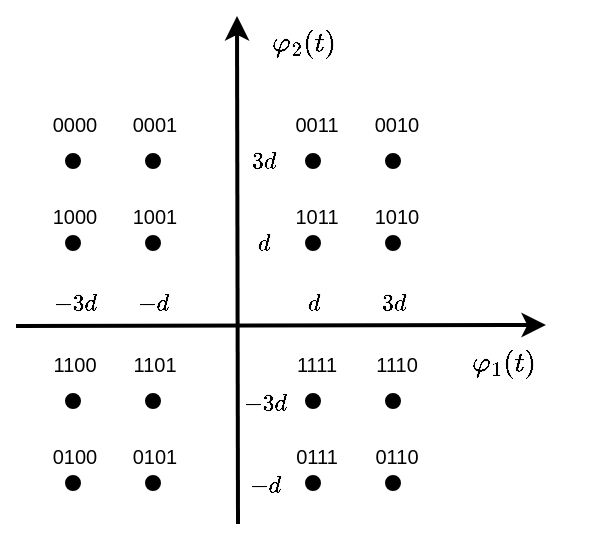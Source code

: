<mxfile version="13.10.5" type="device"><diagram id="k_6-4C7QAtvG70ig7Pty" name="Page-1"><mxGraphModel dx="1044" dy="636" grid="1" gridSize="10" guides="1" tooltips="1" connect="1" arrows="1" fold="1" page="1" pageScale="1" pageWidth="827" pageHeight="1169" math="1" shadow="0"><root><mxCell id="0"/><mxCell id="1" parent="0"/><mxCell id="JoFUoDB1BWAEfW-n1WgW-3" value="" style="endArrow=classic;html=1;entryX=1;entryY=0.5;entryDx=0;entryDy=0;strokeWidth=2;" edge="1" parent="1"><mxGeometry width="50" height="50" relative="1" as="geometry"><mxPoint x="290" y="361" as="sourcePoint"/><mxPoint x="555" y="360.5" as="targetPoint"/></mxGeometry></mxCell><mxCell id="JoFUoDB1BWAEfW-n1WgW-5" value="" style="endArrow=classic;html=1;entryX=0.5;entryY=0;entryDx=0;entryDy=0;strokeWidth=2;" edge="1" parent="1"><mxGeometry width="50" height="50" relative="1" as="geometry"><mxPoint x="401" y="460" as="sourcePoint"/><mxPoint x="400.5" y="206" as="targetPoint"/></mxGeometry></mxCell><mxCell id="JoFUoDB1BWAEfW-n1WgW-8" value="" style="ellipse;whiteSpace=wrap;html=1;aspect=fixed;fillColor=#000000;" vertex="1" parent="1"><mxGeometry x="435" y="316" width="7" height="7" as="geometry"/></mxCell><mxCell id="JoFUoDB1BWAEfW-n1WgW-9" value="" style="ellipse;whiteSpace=wrap;html=1;aspect=fixed;fillColor=#000000;" vertex="1" parent="1"><mxGeometry x="435" y="275" width="7" height="7" as="geometry"/></mxCell><mxCell id="JoFUoDB1BWAEfW-n1WgW-10" value="" style="ellipse;whiteSpace=wrap;html=1;aspect=fixed;fillColor=#000000;" vertex="1" parent="1"><mxGeometry x="475" y="275" width="7" height="7" as="geometry"/></mxCell><mxCell id="JoFUoDB1BWAEfW-n1WgW-11" value="" style="ellipse;whiteSpace=wrap;html=1;aspect=fixed;fillColor=#000000;" vertex="1" parent="1"><mxGeometry x="475" y="316" width="7" height="7" as="geometry"/></mxCell><mxCell id="JoFUoDB1BWAEfW-n1WgW-12" value="" style="ellipse;whiteSpace=wrap;html=1;aspect=fixed;fillColor=#000000;" vertex="1" parent="1"><mxGeometry x="355" y="275" width="7" height="7" as="geometry"/></mxCell><mxCell id="JoFUoDB1BWAEfW-n1WgW-13" value="" style="ellipse;whiteSpace=wrap;html=1;aspect=fixed;fillColor=#000000;" vertex="1" parent="1"><mxGeometry x="355" y="316" width="7" height="7" as="geometry"/></mxCell><mxCell id="JoFUoDB1BWAEfW-n1WgW-14" value="" style="ellipse;whiteSpace=wrap;html=1;aspect=fixed;fillColor=#000000;" vertex="1" parent="1"><mxGeometry x="315" y="316" width="7" height="7" as="geometry"/></mxCell><mxCell id="JoFUoDB1BWAEfW-n1WgW-15" value="" style="ellipse;whiteSpace=wrap;html=1;aspect=fixed;fillColor=#000000;" vertex="1" parent="1"><mxGeometry x="315" y="275" width="7" height="7" as="geometry"/></mxCell><mxCell id="JoFUoDB1BWAEfW-n1WgW-16" value="" style="ellipse;whiteSpace=wrap;html=1;aspect=fixed;fillColor=#000000;" vertex="1" parent="1"><mxGeometry x="355" y="395" width="7" height="7" as="geometry"/></mxCell><mxCell id="JoFUoDB1BWAEfW-n1WgW-17" value="" style="ellipse;whiteSpace=wrap;html=1;aspect=fixed;fillColor=#000000;" vertex="1" parent="1"><mxGeometry x="355" y="436" width="7" height="7" as="geometry"/></mxCell><mxCell id="JoFUoDB1BWAEfW-n1WgW-18" value="" style="ellipse;whiteSpace=wrap;html=1;aspect=fixed;fillColor=#000000;" vertex="1" parent="1"><mxGeometry x="315" y="436" width="7" height="7" as="geometry"/></mxCell><mxCell id="JoFUoDB1BWAEfW-n1WgW-19" value="" style="ellipse;whiteSpace=wrap;html=1;aspect=fixed;fillColor=#000000;" vertex="1" parent="1"><mxGeometry x="315" y="395" width="7" height="7" as="geometry"/></mxCell><mxCell id="JoFUoDB1BWAEfW-n1WgW-20" value="" style="ellipse;whiteSpace=wrap;html=1;aspect=fixed;fillColor=#000000;" vertex="1" parent="1"><mxGeometry x="435" y="395" width="7" height="7" as="geometry"/></mxCell><mxCell id="JoFUoDB1BWAEfW-n1WgW-21" value="" style="ellipse;whiteSpace=wrap;html=1;aspect=fixed;fillColor=#000000;" vertex="1" parent="1"><mxGeometry x="475" y="395" width="7" height="7" as="geometry"/></mxCell><mxCell id="JoFUoDB1BWAEfW-n1WgW-22" value="" style="ellipse;whiteSpace=wrap;html=1;aspect=fixed;fillColor=#000000;" vertex="1" parent="1"><mxGeometry x="475" y="436" width="7" height="7" as="geometry"/></mxCell><mxCell id="JoFUoDB1BWAEfW-n1WgW-23" value="" style="ellipse;whiteSpace=wrap;html=1;aspect=fixed;fillColor=#000000;" vertex="1" parent="1"><mxGeometry x="435" y="436" width="7" height="7" as="geometry"/></mxCell><mxCell id="JoFUoDB1BWAEfW-n1WgW-24" value="$$\varphi_{1}(t)$$" style="text;html=1;align=center;verticalAlign=middle;resizable=1;points=[];autosize=1;" vertex="1" parent="1"><mxGeometry x="500" y="370" width="65" height="20" as="geometry"/></mxCell><mxCell id="JoFUoDB1BWAEfW-n1WgW-25" value="$$\varphi_{2}(t)$$" style="text;html=1;align=center;verticalAlign=middle;resizable=1;points=[];autosize=1;" vertex="1" parent="1"><mxGeometry x="378" y="210" width="110" height="20" as="geometry"/></mxCell><mxCell id="JoFUoDB1BWAEfW-n1WgW-26" value="0000" style="text;html=1;align=center;verticalAlign=middle;resizable=0;points=[];autosize=1;fontSize=10;" vertex="1" parent="1"><mxGeometry x="298.5" y="250" width="40" height="20" as="geometry"/></mxCell><mxCell id="JoFUoDB1BWAEfW-n1WgW-28" value="0001" style="text;html=1;align=center;verticalAlign=middle;resizable=0;points=[];autosize=1;fontSize=10;" vertex="1" parent="1"><mxGeometry x="338.5" y="250" width="40" height="20" as="geometry"/></mxCell><mxCell id="JoFUoDB1BWAEfW-n1WgW-29" value="1000" style="text;html=1;align=center;verticalAlign=middle;resizable=0;points=[];autosize=1;fontSize=10;" vertex="1" parent="1"><mxGeometry x="298.5" y="296" width="40" height="20" as="geometry"/></mxCell><mxCell id="JoFUoDB1BWAEfW-n1WgW-30" value="1001" style="text;html=1;align=center;verticalAlign=middle;resizable=0;points=[];autosize=1;fontSize=10;" vertex="1" parent="1"><mxGeometry x="338.5" y="296" width="40" height="20" as="geometry"/></mxCell><mxCell id="JoFUoDB1BWAEfW-n1WgW-31" value="0010" style="text;html=1;align=center;verticalAlign=middle;resizable=0;points=[];autosize=1;fontSize=10;" vertex="1" parent="1"><mxGeometry x="460" y="250" width="40" height="20" as="geometry"/></mxCell><mxCell id="JoFUoDB1BWAEfW-n1WgW-32" value="0011" style="text;html=1;align=center;verticalAlign=middle;resizable=0;points=[];autosize=1;fontSize=10;" vertex="1" parent="1"><mxGeometry x="420" y="250" width="40" height="20" as="geometry"/></mxCell><mxCell id="JoFUoDB1BWAEfW-n1WgW-33" value="1011" style="text;html=1;align=center;verticalAlign=middle;resizable=0;points=[];autosize=1;fontSize=10;" vertex="1" parent="1"><mxGeometry x="420" y="296" width="40" height="20" as="geometry"/></mxCell><mxCell id="JoFUoDB1BWAEfW-n1WgW-34" value="1010" style="text;html=1;align=center;verticalAlign=middle;resizable=0;points=[];autosize=1;fontSize=10;" vertex="1" parent="1"><mxGeometry x="460" y="296" width="40" height="20" as="geometry"/></mxCell><mxCell id="JoFUoDB1BWAEfW-n1WgW-35" value="0110" style="text;html=1;align=center;verticalAlign=middle;resizable=0;points=[];autosize=1;fontSize=10;" vertex="1" parent="1"><mxGeometry x="460" y="416" width="40" height="20" as="geometry"/></mxCell><mxCell id="JoFUoDB1BWAEfW-n1WgW-36" value="0111" style="text;html=1;align=center;verticalAlign=middle;resizable=0;points=[];autosize=1;fontSize=10;" vertex="1" parent="1"><mxGeometry x="420" y="416" width="40" height="20" as="geometry"/></mxCell><mxCell id="JoFUoDB1BWAEfW-n1WgW-37" value="1111" style="text;html=1;align=center;verticalAlign=middle;resizable=0;points=[];autosize=1;fontSize=10;" vertex="1" parent="1"><mxGeometry x="420" y="370" width="40" height="20" as="geometry"/></mxCell><mxCell id="JoFUoDB1BWAEfW-n1WgW-38" value="1110" style="text;html=1;align=center;verticalAlign=middle;resizable=0;points=[];autosize=1;fontSize=10;" vertex="1" parent="1"><mxGeometry x="460" y="370" width="40" height="20" as="geometry"/></mxCell><mxCell id="JoFUoDB1BWAEfW-n1WgW-39" value="1100" style="text;html=1;align=center;verticalAlign=middle;resizable=0;points=[];autosize=1;fontSize=10;" vertex="1" parent="1"><mxGeometry x="298.5" y="370" width="40" height="20" as="geometry"/></mxCell><mxCell id="JoFUoDB1BWAEfW-n1WgW-40" value="1101" style="text;html=1;align=center;verticalAlign=middle;resizable=0;points=[];autosize=1;fontSize=10;" vertex="1" parent="1"><mxGeometry x="338.5" y="370" width="40" height="20" as="geometry"/></mxCell><mxCell id="JoFUoDB1BWAEfW-n1WgW-41" value="0101" style="text;html=1;align=center;verticalAlign=middle;resizable=0;points=[];autosize=1;fontSize=10;" vertex="1" parent="1"><mxGeometry x="338.5" y="416" width="40" height="20" as="geometry"/></mxCell><mxCell id="JoFUoDB1BWAEfW-n1WgW-42" value="0100" style="text;html=1;align=center;verticalAlign=middle;resizable=0;points=[];autosize=1;fontSize=10;" vertex="1" parent="1"><mxGeometry x="298.5" y="416" width="40" height="20" as="geometry"/></mxCell><mxCell id="JoFUoDB1BWAEfW-n1WgW-43" value="$$d$$" style="text;html=1;align=center;verticalAlign=middle;resizable=0;points=[];autosize=1;fontSize=10;" vertex="1" parent="1"><mxGeometry x="418.5" y="340" width="40" height="20" as="geometry"/></mxCell><mxCell id="JoFUoDB1BWAEfW-n1WgW-44" value="$$3d$$" style="text;html=1;align=center;verticalAlign=middle;resizable=0;points=[];autosize=1;fontSize=10;" vertex="1" parent="1"><mxGeometry x="453.5" y="340" width="50" height="20" as="geometry"/></mxCell><mxCell id="JoFUoDB1BWAEfW-n1WgW-45" value="$$-3d$$" style="text;html=1;align=center;verticalAlign=middle;resizable=0;points=[];autosize=1;fontSize=10;" vertex="1" parent="1"><mxGeometry x="293.5" y="340" width="50" height="20" as="geometry"/></mxCell><mxCell id="JoFUoDB1BWAEfW-n1WgW-46" value="$$-d$$" style="text;html=1;align=center;verticalAlign=middle;resizable=0;points=[];autosize=1;fontSize=10;" vertex="1" parent="1"><mxGeometry x="333" y="340" width="50" height="20" as="geometry"/></mxCell><mxCell id="JoFUoDB1BWAEfW-n1WgW-47" value="$$d$$" style="text;html=1;align=center;verticalAlign=middle;resizable=0;points=[];autosize=1;fontSize=10;" vertex="1" parent="1"><mxGeometry x="394" y="309.5" width="40" height="20" as="geometry"/></mxCell><mxCell id="JoFUoDB1BWAEfW-n1WgW-48" value="$$3d$$" style="text;html=1;align=center;verticalAlign=middle;resizable=0;points=[];autosize=1;fontSize=10;" vertex="1" parent="1"><mxGeometry x="389" y="268.5" width="50" height="20" as="geometry"/></mxCell><mxCell id="JoFUoDB1BWAEfW-n1WgW-49" value="$$-3d$$" style="text;html=1;align=center;verticalAlign=middle;resizable=0;points=[];autosize=1;fontSize=10;" vertex="1" parent="1"><mxGeometry x="389" y="390" width="50" height="20" as="geometry"/></mxCell><mxCell id="JoFUoDB1BWAEfW-n1WgW-50" value="$$-d$$" style="text;html=1;align=center;verticalAlign=middle;resizable=0;points=[];autosize=1;fontSize=10;" vertex="1" parent="1"><mxGeometry x="389" y="431" width="50" height="20" as="geometry"/></mxCell></root></mxGraphModel></diagram></mxfile>